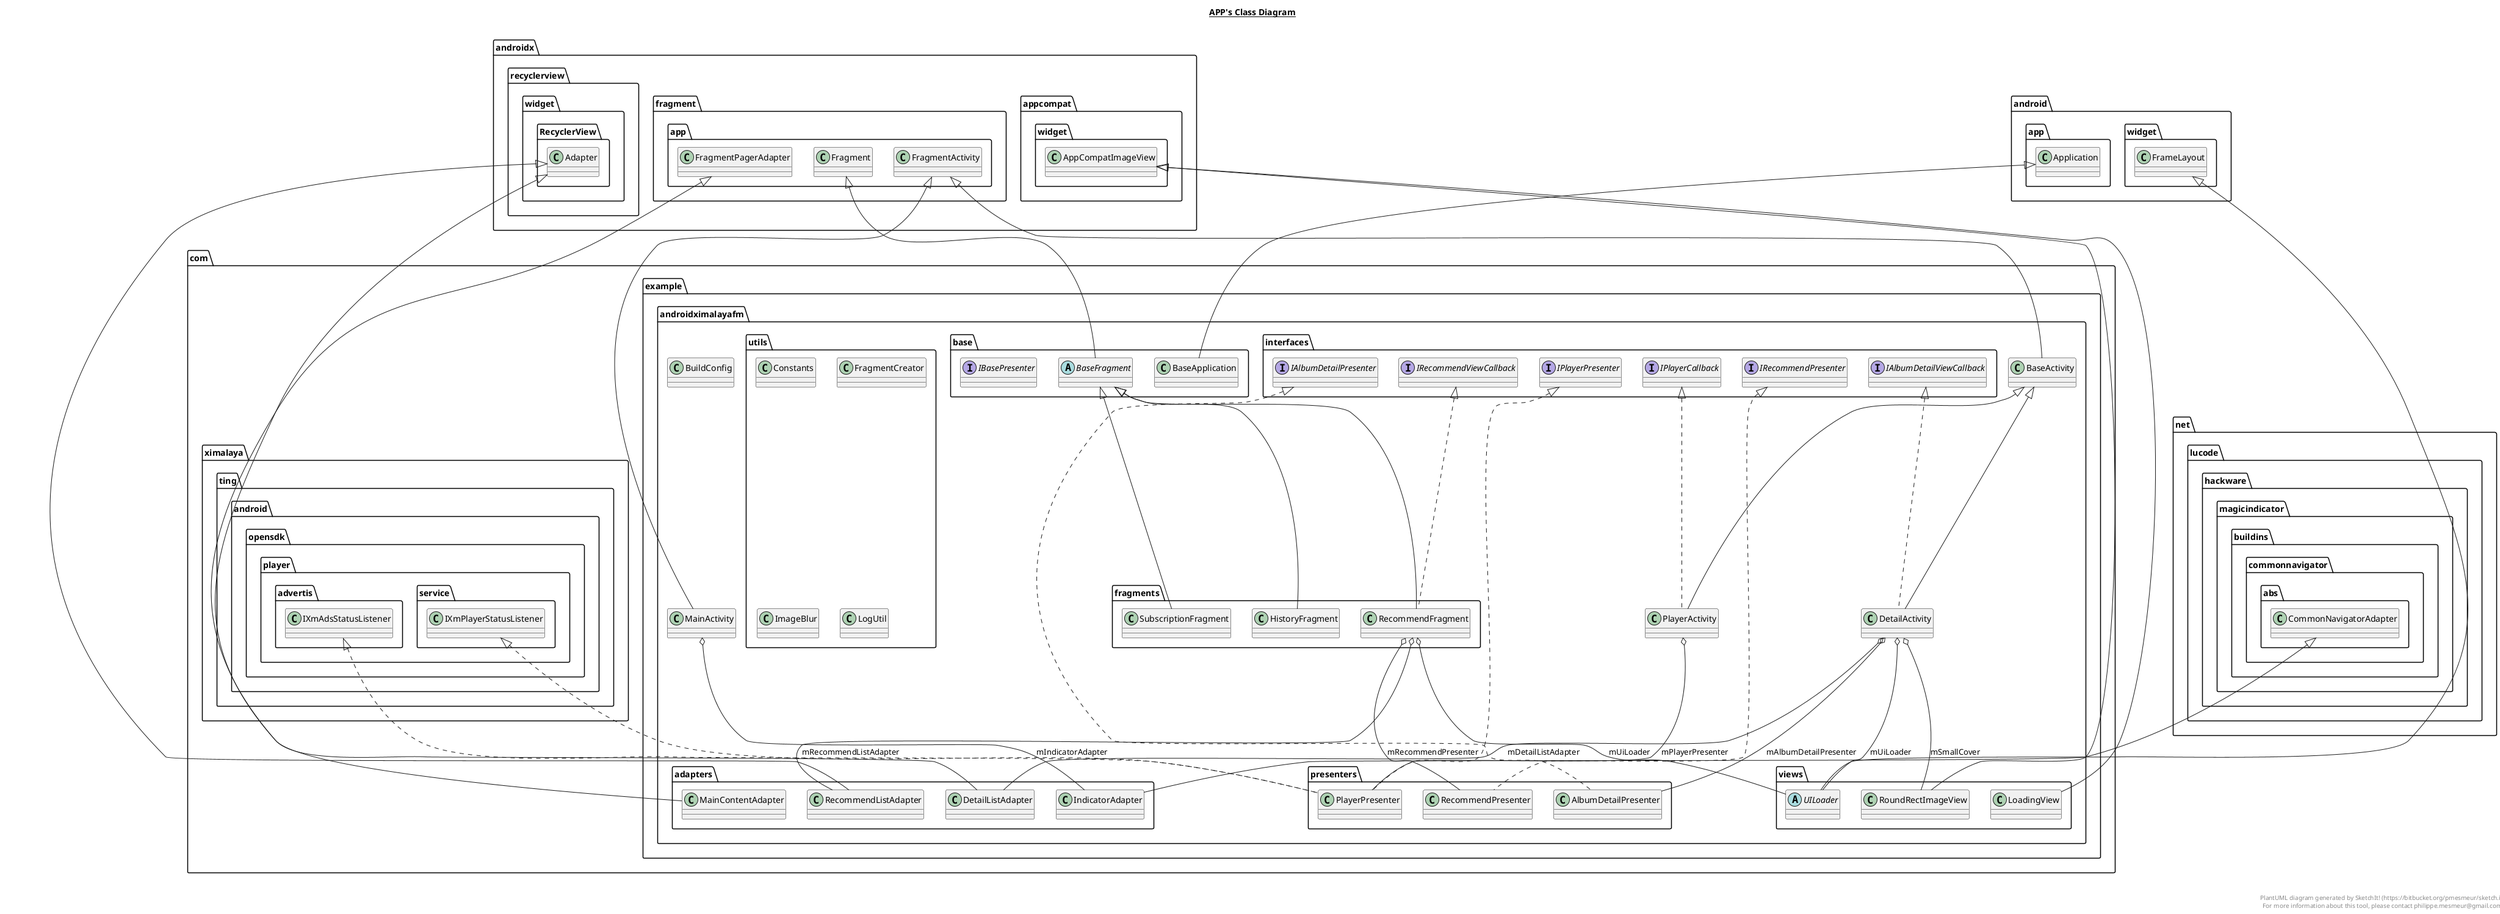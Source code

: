 @startuml

title __APP's Class Diagram__\n

  namespace com.example.androidximalayafm {
    class com.example.androidximalayafm.BaseActivity {
    }
  }
  

  namespace com.example.androidximalayafm {
    class com.example.androidximalayafm.BuildConfig {
    }
  }
  

  namespace com.example.androidximalayafm {
    class com.example.androidximalayafm.DetailActivity {
    }
  }
  

  namespace com.example.androidximalayafm {
    class com.example.androidximalayafm.MainActivity {
    }
  }
  

  namespace com.example.androidximalayafm {
    class com.example.androidximalayafm.PlayerActivity {
    }
  }
  

  namespace com.example.androidximalayafm {
    namespace adapters {
      class com.example.androidximalayafm.adapters.DetailListAdapter {
      }
    }
  }
  

  namespace com.example.androidximalayafm {
    namespace adapters {
      class com.example.androidximalayafm.adapters.IndicatorAdapter {
      }
    }
  }
  

  namespace com.example.androidximalayafm {
    namespace adapters {
      class com.example.androidximalayafm.adapters.MainContentAdapter {
      }
    }
  }
  

  namespace com.example.androidximalayafm {
    namespace adapters {
      class com.example.androidximalayafm.adapters.RecommendListAdapter {
      }
    }
  }
  

  namespace com.example.androidximalayafm {
    namespace base {
      class com.example.androidximalayafm.base.BaseApplication {
      }
    }
  }
  

  namespace com.example.androidximalayafm {
    namespace base {
      abstract class com.example.androidximalayafm.base.BaseFragment {
      }
    }
  }
  

  namespace com.example.androidximalayafm {
    namespace base {
      interface com.example.androidximalayafm.base.IBasePresenter {
      }
    }
  }
  

  namespace com.example.androidximalayafm {
    namespace fragments {
      class com.example.androidximalayafm.fragments.HistoryFragment {
      }
    }
  }
  

  namespace com.example.androidximalayafm {
    namespace fragments {
      class com.example.androidximalayafm.fragments.RecommendFragment {
      }
    }
  }
  

  namespace com.example.androidximalayafm {
    namespace fragments {
      class com.example.androidximalayafm.fragments.SubscriptionFragment {
      }
    }
  }
  

  namespace com.example.androidximalayafm {
    namespace interfaces {
      interface com.example.androidximalayafm.interfaces.IAlbumDetailPresenter {
      }
    }
  }
  

  namespace com.example.androidximalayafm {
    namespace interfaces {
      interface com.example.androidximalayafm.interfaces.IAlbumDetailViewCallback {
      }
    }
  }
  

  namespace com.example.androidximalayafm {
    namespace interfaces {
      interface com.example.androidximalayafm.interfaces.IPlayerCallback {
      }
    }
  }
  

  namespace com.example.androidximalayafm {
    namespace interfaces {
      interface com.example.androidximalayafm.interfaces.IPlayerPresenter {
      }
    }
  }
  

  namespace com.example.androidximalayafm {
    namespace interfaces {
      interface com.example.androidximalayafm.interfaces.IRecommendPresenter {
      }
    }
  }
  

  namespace com.example.androidximalayafm {
    namespace interfaces {
      interface com.example.androidximalayafm.interfaces.IRecommendViewCallback {
      }
    }
  }
  

  namespace com.example.androidximalayafm {
    namespace presenters {
      class com.example.androidximalayafm.presenters.AlbumDetailPresenter {
      }
    }
  }
  

  namespace com.example.androidximalayafm {
    namespace presenters {
      class com.example.androidximalayafm.presenters.PlayerPresenter {
      }
    }
  }
  

  namespace com.example.androidximalayafm {
    namespace presenters {
      class com.example.androidximalayafm.presenters.RecommendPresenter {
      }
    }
  }
  

  namespace com.example.androidximalayafm {
    namespace utils {
      class com.example.androidximalayafm.utils.Constants {
      }
    }
  }
  

  namespace com.example.androidximalayafm {
    namespace utils {
      class com.example.androidximalayafm.utils.FragmentCreator {
      }
    }
  }
  

  namespace com.example.androidximalayafm {
    namespace utils {
      class com.example.androidximalayafm.utils.ImageBlur {
      }
    }
  }
  

  namespace com.example.androidximalayafm {
    namespace utils {
      class com.example.androidximalayafm.utils.LogUtil {
      }
    }
  }
  

  namespace com.example.androidximalayafm {
    namespace views {
      class com.example.androidximalayafm.views.LoadingView {
      }
    }
  }
  

  namespace com.example.androidximalayafm {
    namespace views {
      class com.example.androidximalayafm.views.RoundRectImageView {
      }
    }
  }
  

  namespace com.example.androidximalayafm {
    namespace views {
      abstract class com.example.androidximalayafm.views.UILoader {
      }
    }
  }
  

  com.example.androidximalayafm.BaseActivity -up-|> androidx.fragment.app.FragmentActivity
  com.example.androidximalayafm.DetailActivity .up.|> com.example.androidximalayafm.adapters.DetailListAdapter.ItemClickListener
  com.example.androidximalayafm.DetailActivity .up.|> com.example.androidximalayafm.interfaces.IAlbumDetailViewCallback
  com.example.androidximalayafm.DetailActivity .up.|> com.example.androidximalayafm.views.UILoader.OnRetryClickListener
  com.example.androidximalayafm.DetailActivity -up-|> com.example.androidximalayafm.BaseActivity
  com.example.androidximalayafm.DetailActivity o-- com.example.androidximalayafm.presenters.AlbumDetailPresenter : mAlbumDetailPresenter
  com.example.androidximalayafm.DetailActivity o-- com.example.androidximalayafm.adapters.DetailListAdapter : mDetailListAdapter
  com.example.androidximalayafm.DetailActivity o-- com.example.androidximalayafm.views.RoundRectImageView : mSmallCover
  com.example.androidximalayafm.DetailActivity o-- com.example.androidximalayafm.views.UILoader : mUiLoader
  com.example.androidximalayafm.MainActivity -up-|> androidx.fragment.app.FragmentActivity
  com.example.androidximalayafm.MainActivity o-- com.example.androidximalayafm.adapters.IndicatorAdapter : mIndicatorAdapter
  com.example.androidximalayafm.PlayerActivity .up.|> com.example.androidximalayafm.interfaces.IPlayerCallback
  com.example.androidximalayafm.PlayerActivity -up-|> com.example.androidximalayafm.BaseActivity
  com.example.androidximalayafm.PlayerActivity o-- com.example.androidximalayafm.presenters.PlayerPresenter : mPlayerPresenter
  com.example.androidximalayafm.adapters.DetailListAdapter -up-|> androidx.recyclerview.widget.RecyclerView.Adapter
  com.example.androidximalayafm.adapters.DetailListAdapter o-- com.example.androidximalayafm.adapters.DetailListAdapter.ItemClickListener : itemClickListener
  com.example.androidximalayafm.adapters.IndicatorAdapter -up-|> net.lucode.hackware.magicindicator.buildins.commonnavigator.abs.CommonNavigatorAdapter
  com.example.androidximalayafm.adapters.IndicatorAdapter o-- com.example.androidximalayafm.adapters.IndicatorAdapter.OnIndicatorTapClickListener : mOnTapClickListener
  com.example.androidximalayafm.adapters.MainContentAdapter -up-|> androidx.fragment.app.FragmentPagerAdapter
  com.example.androidximalayafm.adapters.RecommendListAdapter -up-|> androidx.recyclerview.widget.RecyclerView.Adapter
  com.example.androidximalayafm.adapters.RecommendListAdapter o-- com.example.androidximalayafm.adapters.RecommendListAdapter.OnRecommendItemClickListener : mItemClickListener
  com.example.androidximalayafm.base.BaseApplication -up-|> android.app.Application
  com.example.androidximalayafm.base.BaseFragment -up-|> androidx.fragment.app.Fragment
  com.example.androidximalayafm.fragments.HistoryFragment -up-|> com.example.androidximalayafm.base.BaseFragment
  com.example.androidximalayafm.fragments.RecommendFragment .up.|> com.example.androidximalayafm.adapters.RecommendListAdapter.OnRecommendItemClickListener
  com.example.androidximalayafm.fragments.RecommendFragment .up.|> com.example.androidximalayafm.interfaces.IRecommendViewCallback
  com.example.androidximalayafm.fragments.RecommendFragment .up.|> com.example.androidximalayafm.views.UILoader.OnRetryClickListener
  com.example.androidximalayafm.fragments.RecommendFragment -up-|> com.example.androidximalayafm.base.BaseFragment
  com.example.androidximalayafm.fragments.RecommendFragment o-- com.example.androidximalayafm.adapters.RecommendListAdapter : mRecommendListAdapter
  com.example.androidximalayafm.fragments.RecommendFragment o-- com.example.androidximalayafm.presenters.RecommendPresenter : mRecommendPresenter
  com.example.androidximalayafm.fragments.RecommendFragment o-- com.example.androidximalayafm.views.UILoader : mUiLoader
  com.example.androidximalayafm.fragments.SubscriptionFragment -up-|> com.example.androidximalayafm.base.BaseFragment
  com.example.androidximalayafm.presenters.AlbumDetailPresenter .up.|> com.example.androidximalayafm.interfaces.IAlbumDetailPresenter
  com.example.androidximalayafm.presenters.PlayerPresenter .up.|> com.example.androidximalayafm.interfaces.IPlayerPresenter
  com.example.androidximalayafm.presenters.PlayerPresenter .up.|> com.ximalaya.ting.android.opensdk.player.advertis.IXmAdsStatusListener
  com.example.androidximalayafm.presenters.PlayerPresenter .up.|> com.ximalaya.ting.android.opensdk.player.service.IXmPlayerStatusListener
  com.example.androidximalayafm.presenters.RecommendPresenter .up.|> com.example.androidximalayafm.interfaces.IRecommendPresenter
  com.example.androidximalayafm.views.LoadingView -up-|> androidx.appcompat.widget.AppCompatImageView
  com.example.androidximalayafm.views.RoundRectImageView -up-|> androidx.appcompat.widget.AppCompatImageView
  com.example.androidximalayafm.views.UILoader -up-|> android.widget.FrameLayout
  com.example.androidximalayafm.views.UILoader o-- com.example.androidximalayafm.views.UILoader.UIStatue : mCurrentStatus
  com.example.androidximalayafm.views.UILoader o-- com.example.androidximalayafm.views.UILoader.OnRetryClickListener : mOnRetrClickListener


right footer


PlantUML diagram generated by SketchIt! (https://bitbucket.org/pmesmeur/sketch.it)
For more information about this tool, please contact philippe.mesmeur@gmail.com
endfooter

@enduml
